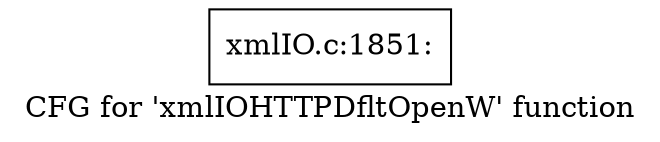 digraph "CFG for 'xmlIOHTTPDfltOpenW' function" {
	label="CFG for 'xmlIOHTTPDfltOpenW' function";

	Node0x55ed3473b8e0 [shape=record,label="{xmlIO.c:1851:}"];
}
